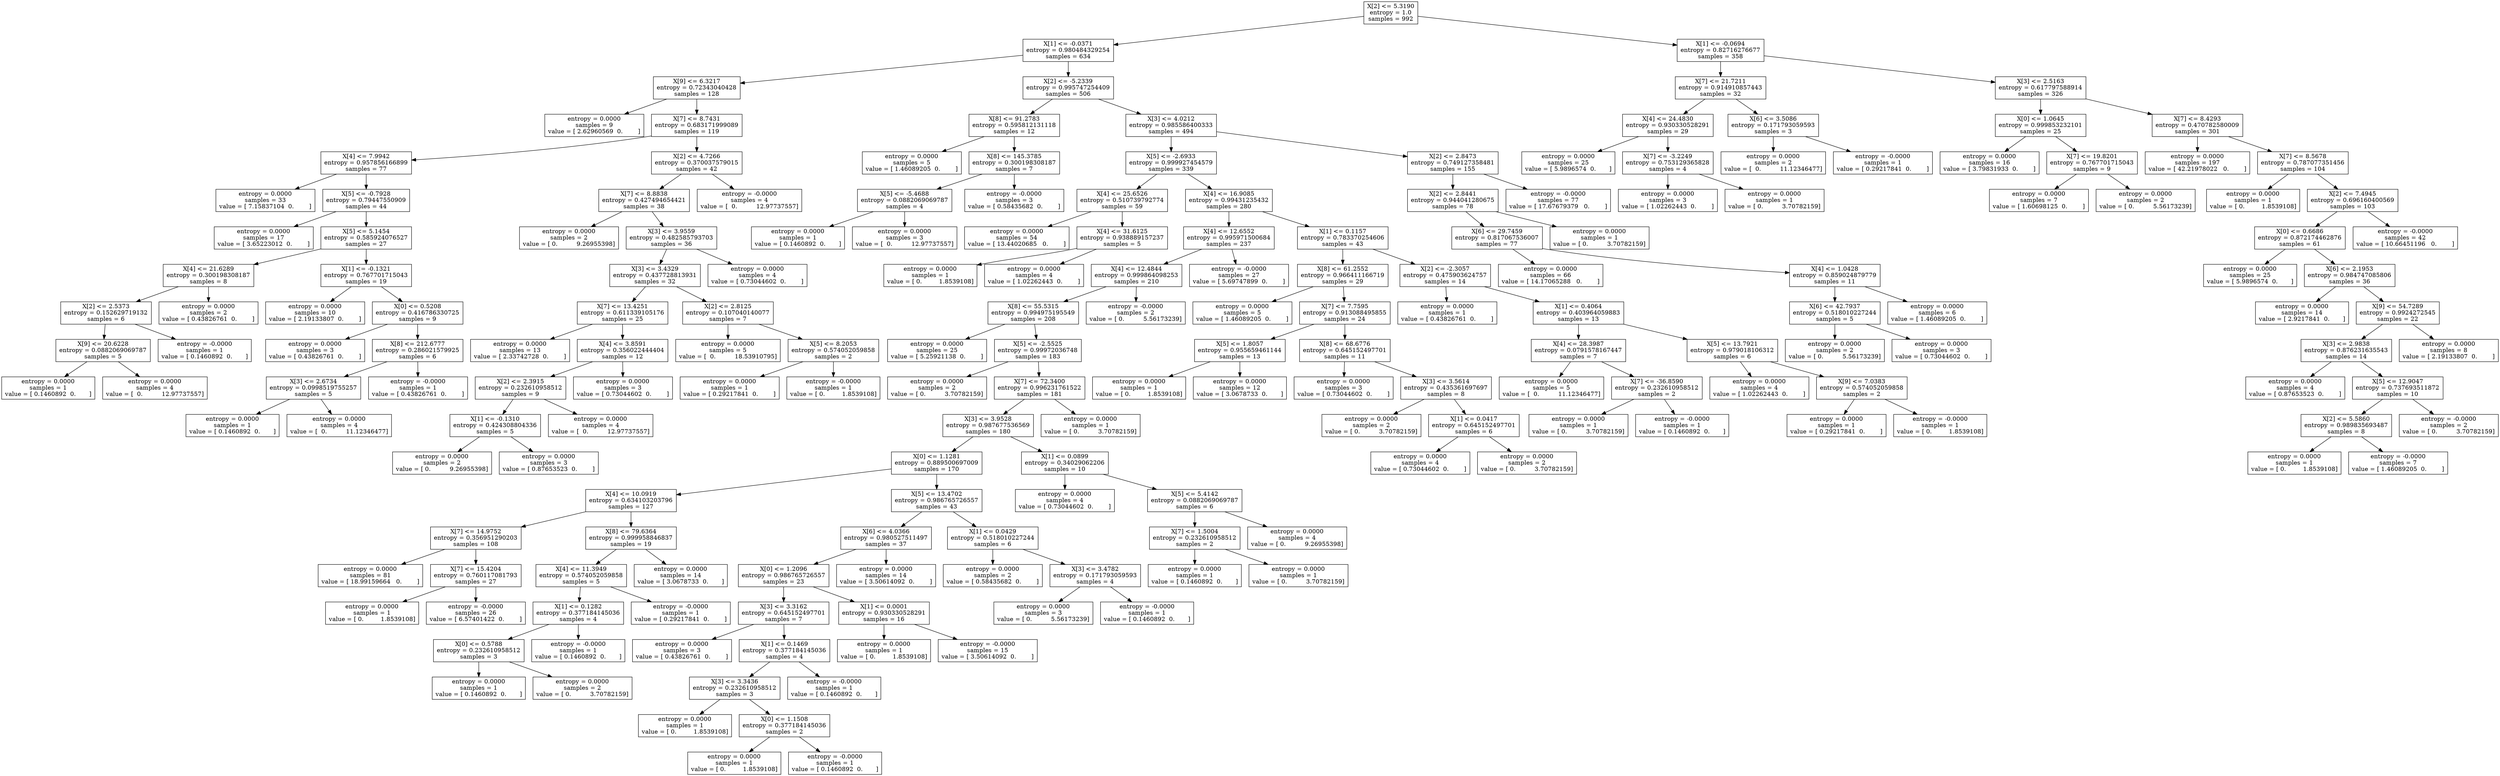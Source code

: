 digraph Tree {
0 [label="X[2] <= 5.3190\nentropy = 1.0\nsamples = 992", shape="box"] ;
1 [label="X[1] <= -0.0371\nentropy = 0.980484329254\nsamples = 634", shape="box"] ;
0 -> 1 ;
2 [label="X[9] <= 6.3217\nentropy = 0.72343040428\nsamples = 128", shape="box"] ;
1 -> 2 ;
3 [label="entropy = 0.0000\nsamples = 9\nvalue = [ 2.62960569  0.        ]", shape="box"] ;
2 -> 3 ;
4 [label="X[7] <= 8.7431\nentropy = 0.683171999089\nsamples = 119", shape="box"] ;
2 -> 4 ;
5 [label="X[4] <= 7.9942\nentropy = 0.957856166899\nsamples = 77", shape="box"] ;
4 -> 5 ;
6 [label="entropy = 0.0000\nsamples = 33\nvalue = [ 7.15837104  0.        ]", shape="box"] ;
5 -> 6 ;
7 [label="X[5] <= -0.7928\nentropy = 0.79447550909\nsamples = 44", shape="box"] ;
5 -> 7 ;
8 [label="entropy = 0.0000\nsamples = 17\nvalue = [ 3.65223012  0.        ]", shape="box"] ;
7 -> 8 ;
9 [label="X[5] <= 5.1454\nentropy = 0.585924076527\nsamples = 27", shape="box"] ;
7 -> 9 ;
10 [label="X[4] <= 21.6289\nentropy = 0.300198308187\nsamples = 8", shape="box"] ;
9 -> 10 ;
11 [label="X[2] <= 2.5373\nentropy = 0.152629719132\nsamples = 6", shape="box"] ;
10 -> 11 ;
12 [label="X[9] <= 20.6228\nentropy = 0.0882069069787\nsamples = 5", shape="box"] ;
11 -> 12 ;
13 [label="entropy = 0.0000\nsamples = 1\nvalue = [ 0.1460892  0.       ]", shape="box"] ;
12 -> 13 ;
14 [label="entropy = 0.0000\nsamples = 4\nvalue = [  0.          12.97737557]", shape="box"] ;
12 -> 14 ;
15 [label="entropy = -0.0000\nsamples = 1\nvalue = [ 0.1460892  0.       ]", shape="box"] ;
11 -> 15 ;
16 [label="entropy = 0.0000\nsamples = 2\nvalue = [ 0.43826761  0.        ]", shape="box"] ;
10 -> 16 ;
17 [label="X[1] <= -0.1321\nentropy = 0.767701715043\nsamples = 19", shape="box"] ;
9 -> 17 ;
18 [label="entropy = 0.0000\nsamples = 10\nvalue = [ 2.19133807  0.        ]", shape="box"] ;
17 -> 18 ;
19 [label="X[0] <= 0.5208\nentropy = 0.416786330725\nsamples = 9", shape="box"] ;
17 -> 19 ;
20 [label="entropy = 0.0000\nsamples = 3\nvalue = [ 0.43826761  0.        ]", shape="box"] ;
19 -> 20 ;
21 [label="X[8] <= 212.6777\nentropy = 0.286021579925\nsamples = 6", shape="box"] ;
19 -> 21 ;
22 [label="X[3] <= 2.6734\nentropy = 0.0998519755257\nsamples = 5", shape="box"] ;
21 -> 22 ;
23 [label="entropy = 0.0000\nsamples = 1\nvalue = [ 0.1460892  0.       ]", shape="box"] ;
22 -> 23 ;
24 [label="entropy = 0.0000\nsamples = 4\nvalue = [  0.          11.12346477]", shape="box"] ;
22 -> 24 ;
25 [label="entropy = -0.0000\nsamples = 1\nvalue = [ 0.43826761  0.        ]", shape="box"] ;
21 -> 25 ;
26 [label="X[2] <= 4.7266\nentropy = 0.370037579015\nsamples = 42", shape="box"] ;
4 -> 26 ;
27 [label="X[7] <= 8.8838\nentropy = 0.427494654421\nsamples = 38", shape="box"] ;
26 -> 27 ;
28 [label="entropy = 0.0000\nsamples = 2\nvalue = [ 0.          9.26955398]", shape="box"] ;
27 -> 28 ;
29 [label="X[3] <= 3.9559\nentropy = 0.482585793703\nsamples = 36", shape="box"] ;
27 -> 29 ;
30 [label="X[3] <= 3.4329\nentropy = 0.437728813931\nsamples = 32", shape="box"] ;
29 -> 30 ;
31 [label="X[7] <= 13.4251\nentropy = 0.611339105176\nsamples = 25", shape="box"] ;
30 -> 31 ;
32 [label="entropy = 0.0000\nsamples = 13\nvalue = [ 2.33742728  0.        ]", shape="box"] ;
31 -> 32 ;
33 [label="X[4] <= 3.8591\nentropy = 0.356022444404\nsamples = 12", shape="box"] ;
31 -> 33 ;
34 [label="X[2] <= 2.3915\nentropy = 0.232610958512\nsamples = 9", shape="box"] ;
33 -> 34 ;
35 [label="X[1] <= -0.1310\nentropy = 0.424308804336\nsamples = 5", shape="box"] ;
34 -> 35 ;
36 [label="entropy = 0.0000\nsamples = 2\nvalue = [ 0.          9.26955398]", shape="box"] ;
35 -> 36 ;
37 [label="entropy = 0.0000\nsamples = 3\nvalue = [ 0.87653523  0.        ]", shape="box"] ;
35 -> 37 ;
38 [label="entropy = 0.0000\nsamples = 4\nvalue = [  0.          12.97737557]", shape="box"] ;
34 -> 38 ;
39 [label="entropy = 0.0000\nsamples = 3\nvalue = [ 0.73044602  0.        ]", shape="box"] ;
33 -> 39 ;
40 [label="X[2] <= 2.8125\nentropy = 0.107040140077\nsamples = 7", shape="box"] ;
30 -> 40 ;
41 [label="entropy = 0.0000\nsamples = 5\nvalue = [  0.          18.53910795]", shape="box"] ;
40 -> 41 ;
42 [label="X[5] <= 8.2053\nentropy = 0.574052059858\nsamples = 2", shape="box"] ;
40 -> 42 ;
43 [label="entropy = 0.0000\nsamples = 1\nvalue = [ 0.29217841  0.        ]", shape="box"] ;
42 -> 43 ;
44 [label="entropy = -0.0000\nsamples = 1\nvalue = [ 0.         1.8539108]", shape="box"] ;
42 -> 44 ;
45 [label="entropy = 0.0000\nsamples = 4\nvalue = [ 0.73044602  0.        ]", shape="box"] ;
29 -> 45 ;
46 [label="entropy = -0.0000\nsamples = 4\nvalue = [  0.          12.97737557]", shape="box"] ;
26 -> 46 ;
47 [label="X[2] <= -5.2339\nentropy = 0.995747254409\nsamples = 506", shape="box"] ;
1 -> 47 ;
48 [label="X[8] <= 91.2783\nentropy = 0.595812131118\nsamples = 12", shape="box"] ;
47 -> 48 ;
49 [label="entropy = 0.0000\nsamples = 5\nvalue = [ 1.46089205  0.        ]", shape="box"] ;
48 -> 49 ;
50 [label="X[8] <= 145.3785\nentropy = 0.300198308187\nsamples = 7", shape="box"] ;
48 -> 50 ;
51 [label="X[5] <= -5.4688\nentropy = 0.0882069069787\nsamples = 4", shape="box"] ;
50 -> 51 ;
52 [label="entropy = 0.0000\nsamples = 1\nvalue = [ 0.1460892  0.       ]", shape="box"] ;
51 -> 52 ;
53 [label="entropy = 0.0000\nsamples = 3\nvalue = [  0.          12.97737557]", shape="box"] ;
51 -> 53 ;
54 [label="entropy = -0.0000\nsamples = 3\nvalue = [ 0.58435682  0.        ]", shape="box"] ;
50 -> 54 ;
55 [label="X[3] <= 4.0212\nentropy = 0.985586400333\nsamples = 494", shape="box"] ;
47 -> 55 ;
56 [label="X[5] <= -2.6933\nentropy = 0.999927454579\nsamples = 339", shape="box"] ;
55 -> 56 ;
57 [label="X[4] <= 25.6526\nentropy = 0.510739792774\nsamples = 59", shape="box"] ;
56 -> 57 ;
58 [label="entropy = 0.0000\nsamples = 54\nvalue = [ 13.44020685   0.        ]", shape="box"] ;
57 -> 58 ;
59 [label="X[4] <= 31.6125\nentropy = 0.938889157237\nsamples = 5", shape="box"] ;
57 -> 59 ;
60 [label="entropy = 0.0000\nsamples = 1\nvalue = [ 0.         1.8539108]", shape="box"] ;
59 -> 60 ;
61 [label="entropy = 0.0000\nsamples = 4\nvalue = [ 1.02262443  0.        ]", shape="box"] ;
59 -> 61 ;
62 [label="X[4] <= 16.9085\nentropy = 0.99431235432\nsamples = 280", shape="box"] ;
56 -> 62 ;
63 [label="X[4] <= 12.6552\nentropy = 0.995971500684\nsamples = 237", shape="box"] ;
62 -> 63 ;
64 [label="X[4] <= 12.4844\nentropy = 0.999864098253\nsamples = 210", shape="box"] ;
63 -> 64 ;
65 [label="X[8] <= 55.5315\nentropy = 0.994975195549\nsamples = 208", shape="box"] ;
64 -> 65 ;
66 [label="entropy = 0.0000\nsamples = 25\nvalue = [ 5.25921138  0.        ]", shape="box"] ;
65 -> 66 ;
67 [label="X[5] <= -2.5525\nentropy = 0.99972036748\nsamples = 183", shape="box"] ;
65 -> 67 ;
68 [label="entropy = 0.0000\nsamples = 2\nvalue = [ 0.          3.70782159]", shape="box"] ;
67 -> 68 ;
69 [label="X[7] <= 72.3400\nentropy = 0.996231761522\nsamples = 181", shape="box"] ;
67 -> 69 ;
70 [label="X[3] <= 3.9528\nentropy = 0.987677536569\nsamples = 180", shape="box"] ;
69 -> 70 ;
71 [label="X[0] <= 1.1281\nentropy = 0.889500697009\nsamples = 170", shape="box"] ;
70 -> 71 ;
72 [label="X[4] <= 10.0919\nentropy = 0.634103203796\nsamples = 127", shape="box"] ;
71 -> 72 ;
73 [label="X[7] <= 14.9752\nentropy = 0.356951290203\nsamples = 108", shape="box"] ;
72 -> 73 ;
74 [label="entropy = 0.0000\nsamples = 81\nvalue = [ 18.99159664   0.        ]", shape="box"] ;
73 -> 74 ;
75 [label="X[7] <= 15.4204\nentropy = 0.760117081793\nsamples = 27", shape="box"] ;
73 -> 75 ;
76 [label="entropy = 0.0000\nsamples = 1\nvalue = [ 0.         1.8539108]", shape="box"] ;
75 -> 76 ;
77 [label="entropy = -0.0000\nsamples = 26\nvalue = [ 6.57401422  0.        ]", shape="box"] ;
75 -> 77 ;
78 [label="X[8] <= 79.6364\nentropy = 0.999958846837\nsamples = 19", shape="box"] ;
72 -> 78 ;
79 [label="X[4] <= 11.3949\nentropy = 0.574052059858\nsamples = 5", shape="box"] ;
78 -> 79 ;
80 [label="X[1] <= 0.1282\nentropy = 0.377184145036\nsamples = 4", shape="box"] ;
79 -> 80 ;
81 [label="X[0] <= 0.5788\nentropy = 0.232610958512\nsamples = 3", shape="box"] ;
80 -> 81 ;
82 [label="entropy = 0.0000\nsamples = 1\nvalue = [ 0.1460892  0.       ]", shape="box"] ;
81 -> 82 ;
83 [label="entropy = 0.0000\nsamples = 2\nvalue = [ 0.          3.70782159]", shape="box"] ;
81 -> 83 ;
84 [label="entropy = -0.0000\nsamples = 1\nvalue = [ 0.1460892  0.       ]", shape="box"] ;
80 -> 84 ;
85 [label="entropy = -0.0000\nsamples = 1\nvalue = [ 0.29217841  0.        ]", shape="box"] ;
79 -> 85 ;
86 [label="entropy = 0.0000\nsamples = 14\nvalue = [ 3.0678733  0.       ]", shape="box"] ;
78 -> 86 ;
87 [label="X[5] <= 13.4702\nentropy = 0.986765726557\nsamples = 43", shape="box"] ;
71 -> 87 ;
88 [label="X[6] <= 4.0366\nentropy = 0.980527511497\nsamples = 37", shape="box"] ;
87 -> 88 ;
89 [label="X[0] <= 1.2096\nentropy = 0.986765726557\nsamples = 23", shape="box"] ;
88 -> 89 ;
90 [label="X[3] <= 3.3162\nentropy = 0.645152497701\nsamples = 7", shape="box"] ;
89 -> 90 ;
91 [label="entropy = 0.0000\nsamples = 3\nvalue = [ 0.43826761  0.        ]", shape="box"] ;
90 -> 91 ;
92 [label="X[1] <= 0.1469\nentropy = 0.377184145036\nsamples = 4", shape="box"] ;
90 -> 92 ;
93 [label="X[3] <= 3.3436\nentropy = 0.232610958512\nsamples = 3", shape="box"] ;
92 -> 93 ;
94 [label="entropy = 0.0000\nsamples = 1\nvalue = [ 0.         1.8539108]", shape="box"] ;
93 -> 94 ;
95 [label="X[0] <= 1.1508\nentropy = 0.377184145036\nsamples = 2", shape="box"] ;
93 -> 95 ;
96 [label="entropy = 0.0000\nsamples = 1\nvalue = [ 0.         1.8539108]", shape="box"] ;
95 -> 96 ;
97 [label="entropy = -0.0000\nsamples = 1\nvalue = [ 0.1460892  0.       ]", shape="box"] ;
95 -> 97 ;
98 [label="entropy = -0.0000\nsamples = 1\nvalue = [ 0.1460892  0.       ]", shape="box"] ;
92 -> 98 ;
99 [label="X[1] <= 0.0001\nentropy = 0.930330528291\nsamples = 16", shape="box"] ;
89 -> 99 ;
100 [label="entropy = 0.0000\nsamples = 1\nvalue = [ 0.         1.8539108]", shape="box"] ;
99 -> 100 ;
101 [label="entropy = -0.0000\nsamples = 15\nvalue = [ 3.50614092  0.        ]", shape="box"] ;
99 -> 101 ;
102 [label="entropy = 0.0000\nsamples = 14\nvalue = [ 3.50614092  0.        ]", shape="box"] ;
88 -> 102 ;
103 [label="X[1] <= 0.0429\nentropy = 0.518010227244\nsamples = 6", shape="box"] ;
87 -> 103 ;
104 [label="entropy = 0.0000\nsamples = 2\nvalue = [ 0.58435682  0.        ]", shape="box"] ;
103 -> 104 ;
105 [label="X[3] <= 3.4782\nentropy = 0.171793059593\nsamples = 4", shape="box"] ;
103 -> 105 ;
106 [label="entropy = 0.0000\nsamples = 3\nvalue = [ 0.          5.56173239]", shape="box"] ;
105 -> 106 ;
107 [label="entropy = -0.0000\nsamples = 1\nvalue = [ 0.1460892  0.       ]", shape="box"] ;
105 -> 107 ;
108 [label="X[1] <= 0.0899\nentropy = 0.34029062206\nsamples = 10", shape="box"] ;
70 -> 108 ;
109 [label="entropy = 0.0000\nsamples = 4\nvalue = [ 0.73044602  0.        ]", shape="box"] ;
108 -> 109 ;
110 [label="X[5] <= 5.4142\nentropy = 0.0882069069787\nsamples = 6", shape="box"] ;
108 -> 110 ;
111 [label="X[7] <= 1.5004\nentropy = 0.232610958512\nsamples = 2", shape="box"] ;
110 -> 111 ;
112 [label="entropy = 0.0000\nsamples = 1\nvalue = [ 0.1460892  0.       ]", shape="box"] ;
111 -> 112 ;
113 [label="entropy = 0.0000\nsamples = 1\nvalue = [ 0.          3.70782159]", shape="box"] ;
111 -> 113 ;
114 [label="entropy = 0.0000\nsamples = 4\nvalue = [ 0.          9.26955398]", shape="box"] ;
110 -> 114 ;
115 [label="entropy = 0.0000\nsamples = 1\nvalue = [ 0.          3.70782159]", shape="box"] ;
69 -> 115 ;
116 [label="entropy = -0.0000\nsamples = 2\nvalue = [ 0.          5.56173239]", shape="box"] ;
64 -> 116 ;
117 [label="entropy = -0.0000\nsamples = 27\nvalue = [ 5.69747899  0.        ]", shape="box"] ;
63 -> 117 ;
118 [label="X[1] <= 0.1157\nentropy = 0.783370254606\nsamples = 43", shape="box"] ;
62 -> 118 ;
119 [label="X[8] <= 61.2552\nentropy = 0.966411166719\nsamples = 29", shape="box"] ;
118 -> 119 ;
120 [label="entropy = 0.0000\nsamples = 5\nvalue = [ 1.46089205  0.        ]", shape="box"] ;
119 -> 120 ;
121 [label="X[7] <= 7.7595\nentropy = 0.913088495855\nsamples = 24", shape="box"] ;
119 -> 121 ;
122 [label="X[5] <= 1.8057\nentropy = 0.955659461144\nsamples = 13", shape="box"] ;
121 -> 122 ;
123 [label="entropy = 0.0000\nsamples = 1\nvalue = [ 0.         1.8539108]", shape="box"] ;
122 -> 123 ;
124 [label="entropy = 0.0000\nsamples = 12\nvalue = [ 3.0678733  0.       ]", shape="box"] ;
122 -> 124 ;
125 [label="X[8] <= 68.6776\nentropy = 0.645152497701\nsamples = 11", shape="box"] ;
121 -> 125 ;
126 [label="entropy = 0.0000\nsamples = 3\nvalue = [ 0.73044602  0.        ]", shape="box"] ;
125 -> 126 ;
127 [label="X[3] <= 3.5614\nentropy = 0.435361697697\nsamples = 8", shape="box"] ;
125 -> 127 ;
128 [label="entropy = 0.0000\nsamples = 2\nvalue = [ 0.          3.70782159]", shape="box"] ;
127 -> 128 ;
129 [label="X[1] <= 0.0417\nentropy = 0.645152497701\nsamples = 6", shape="box"] ;
127 -> 129 ;
130 [label="entropy = 0.0000\nsamples = 4\nvalue = [ 0.73044602  0.        ]", shape="box"] ;
129 -> 130 ;
131 [label="entropy = 0.0000\nsamples = 2\nvalue = [ 0.          3.70782159]", shape="box"] ;
129 -> 131 ;
132 [label="X[2] <= -2.3057\nentropy = 0.475903624757\nsamples = 14", shape="box"] ;
118 -> 132 ;
133 [label="entropy = 0.0000\nsamples = 1\nvalue = [ 0.43826761  0.        ]", shape="box"] ;
132 -> 133 ;
134 [label="X[1] <= 0.4064\nentropy = 0.403964059883\nsamples = 13", shape="box"] ;
132 -> 134 ;
135 [label="X[4] <= 28.3987\nentropy = 0.0791578167447\nsamples = 7", shape="box"] ;
134 -> 135 ;
136 [label="entropy = 0.0000\nsamples = 5\nvalue = [  0.          11.12346477]", shape="box"] ;
135 -> 136 ;
137 [label="X[7] <= -36.8590\nentropy = 0.232610958512\nsamples = 2", shape="box"] ;
135 -> 137 ;
138 [label="entropy = 0.0000\nsamples = 1\nvalue = [ 0.          3.70782159]", shape="box"] ;
137 -> 138 ;
139 [label="entropy = -0.0000\nsamples = 1\nvalue = [ 0.1460892  0.       ]", shape="box"] ;
137 -> 139 ;
140 [label="X[5] <= 13.7921\nentropy = 0.979018106312\nsamples = 6", shape="box"] ;
134 -> 140 ;
141 [label="entropy = 0.0000\nsamples = 4\nvalue = [ 1.02262443  0.        ]", shape="box"] ;
140 -> 141 ;
142 [label="X[9] <= 7.0383\nentropy = 0.574052059858\nsamples = 2", shape="box"] ;
140 -> 142 ;
143 [label="entropy = 0.0000\nsamples = 1\nvalue = [ 0.29217841  0.        ]", shape="box"] ;
142 -> 143 ;
144 [label="entropy = -0.0000\nsamples = 1\nvalue = [ 0.         1.8539108]", shape="box"] ;
142 -> 144 ;
145 [label="X[2] <= 2.8473\nentropy = 0.749127358481\nsamples = 155", shape="box"] ;
55 -> 145 ;
146 [label="X[2] <= 2.8441\nentropy = 0.944041280675\nsamples = 78", shape="box"] ;
145 -> 146 ;
147 [label="X[6] <= 29.7459\nentropy = 0.817067536007\nsamples = 77", shape="box"] ;
146 -> 147 ;
148 [label="entropy = 0.0000\nsamples = 66\nvalue = [ 14.17065288   0.        ]", shape="box"] ;
147 -> 148 ;
149 [label="X[4] <= 1.0428\nentropy = 0.859024879779\nsamples = 11", shape="box"] ;
147 -> 149 ;
150 [label="X[6] <= 42.7937\nentropy = 0.518010227244\nsamples = 5", shape="box"] ;
149 -> 150 ;
151 [label="entropy = 0.0000\nsamples = 2\nvalue = [ 0.          5.56173239]", shape="box"] ;
150 -> 151 ;
152 [label="entropy = 0.0000\nsamples = 3\nvalue = [ 0.73044602  0.        ]", shape="box"] ;
150 -> 152 ;
153 [label="entropy = 0.0000\nsamples = 6\nvalue = [ 1.46089205  0.        ]", shape="box"] ;
149 -> 153 ;
154 [label="entropy = 0.0000\nsamples = 1\nvalue = [ 0.          3.70782159]", shape="box"] ;
146 -> 154 ;
155 [label="entropy = -0.0000\nsamples = 77\nvalue = [ 17.67679379   0.        ]", shape="box"] ;
145 -> 155 ;
156 [label="X[1] <= -0.0694\nentropy = 0.82716276677\nsamples = 358", shape="box"] ;
0 -> 156 ;
157 [label="X[7] <= 21.7211\nentropy = 0.914910857443\nsamples = 32", shape="box"] ;
156 -> 157 ;
158 [label="X[4] <= 24.4830\nentropy = 0.930330528291\nsamples = 29", shape="box"] ;
157 -> 158 ;
159 [label="entropy = 0.0000\nsamples = 25\nvalue = [ 5.9896574  0.       ]", shape="box"] ;
158 -> 159 ;
160 [label="X[7] <= -3.2249\nentropy = 0.753129365828\nsamples = 4", shape="box"] ;
158 -> 160 ;
161 [label="entropy = 0.0000\nsamples = 3\nvalue = [ 1.02262443  0.        ]", shape="box"] ;
160 -> 161 ;
162 [label="entropy = 0.0000\nsamples = 1\nvalue = [ 0.          3.70782159]", shape="box"] ;
160 -> 162 ;
163 [label="X[6] <= 3.5086\nentropy = 0.171793059593\nsamples = 3", shape="box"] ;
157 -> 163 ;
164 [label="entropy = 0.0000\nsamples = 2\nvalue = [  0.          11.12346477]", shape="box"] ;
163 -> 164 ;
165 [label="entropy = -0.0000\nsamples = 1\nvalue = [ 0.29217841  0.        ]", shape="box"] ;
163 -> 165 ;
166 [label="X[3] <= 2.5163\nentropy = 0.617797588914\nsamples = 326", shape="box"] ;
156 -> 166 ;
167 [label="X[0] <= 1.0645\nentropy = 0.999853232101\nsamples = 25", shape="box"] ;
166 -> 167 ;
168 [label="entropy = 0.0000\nsamples = 16\nvalue = [ 3.79831933  0.        ]", shape="box"] ;
167 -> 168 ;
169 [label="X[7] <= 19.8201\nentropy = 0.767701715043\nsamples = 9", shape="box"] ;
167 -> 169 ;
170 [label="entropy = 0.0000\nsamples = 7\nvalue = [ 1.60698125  0.        ]", shape="box"] ;
169 -> 170 ;
171 [label="entropy = 0.0000\nsamples = 2\nvalue = [ 0.          5.56173239]", shape="box"] ;
169 -> 171 ;
172 [label="X[7] <= 8.4293\nentropy = 0.470782580009\nsamples = 301", shape="box"] ;
166 -> 172 ;
173 [label="entropy = 0.0000\nsamples = 197\nvalue = [ 42.21978022   0.        ]", shape="box"] ;
172 -> 173 ;
174 [label="X[7] <= 8.5678\nentropy = 0.787077351456\nsamples = 104", shape="box"] ;
172 -> 174 ;
175 [label="entropy = 0.0000\nsamples = 1\nvalue = [ 0.         1.8539108]", shape="box"] ;
174 -> 175 ;
176 [label="X[2] <= 7.4945\nentropy = 0.696160400569\nsamples = 103", shape="box"] ;
174 -> 176 ;
177 [label="X[0] <= 0.6686\nentropy = 0.872174462876\nsamples = 61", shape="box"] ;
176 -> 177 ;
178 [label="entropy = 0.0000\nsamples = 25\nvalue = [ 5.9896574  0.       ]", shape="box"] ;
177 -> 178 ;
179 [label="X[6] <= 2.1953\nentropy = 0.984747085806\nsamples = 36", shape="box"] ;
177 -> 179 ;
180 [label="entropy = 0.0000\nsamples = 14\nvalue = [ 2.9217841  0.       ]", shape="box"] ;
179 -> 180 ;
181 [label="X[9] <= 54.7289\nentropy = 0.9924272545\nsamples = 22", shape="box"] ;
179 -> 181 ;
182 [label="X[3] <= 2.9838\nentropy = 0.876231635543\nsamples = 14", shape="box"] ;
181 -> 182 ;
183 [label="entropy = 0.0000\nsamples = 4\nvalue = [ 0.87653523  0.        ]", shape="box"] ;
182 -> 183 ;
184 [label="X[5] <= 12.9047\nentropy = 0.737693511872\nsamples = 10", shape="box"] ;
182 -> 184 ;
185 [label="X[2] <= 5.5860\nentropy = 0.989835693487\nsamples = 8", shape="box"] ;
184 -> 185 ;
186 [label="entropy = 0.0000\nsamples = 1\nvalue = [ 0.         1.8539108]", shape="box"] ;
185 -> 186 ;
187 [label="entropy = -0.0000\nsamples = 7\nvalue = [ 1.46089205  0.        ]", shape="box"] ;
185 -> 187 ;
188 [label="entropy = -0.0000\nsamples = 2\nvalue = [ 0.          3.70782159]", shape="box"] ;
184 -> 188 ;
189 [label="entropy = 0.0000\nsamples = 8\nvalue = [ 2.19133807  0.        ]", shape="box"] ;
181 -> 189 ;
190 [label="entropy = -0.0000\nsamples = 42\nvalue = [ 10.66451196   0.        ]", shape="box"] ;
176 -> 190 ;
}